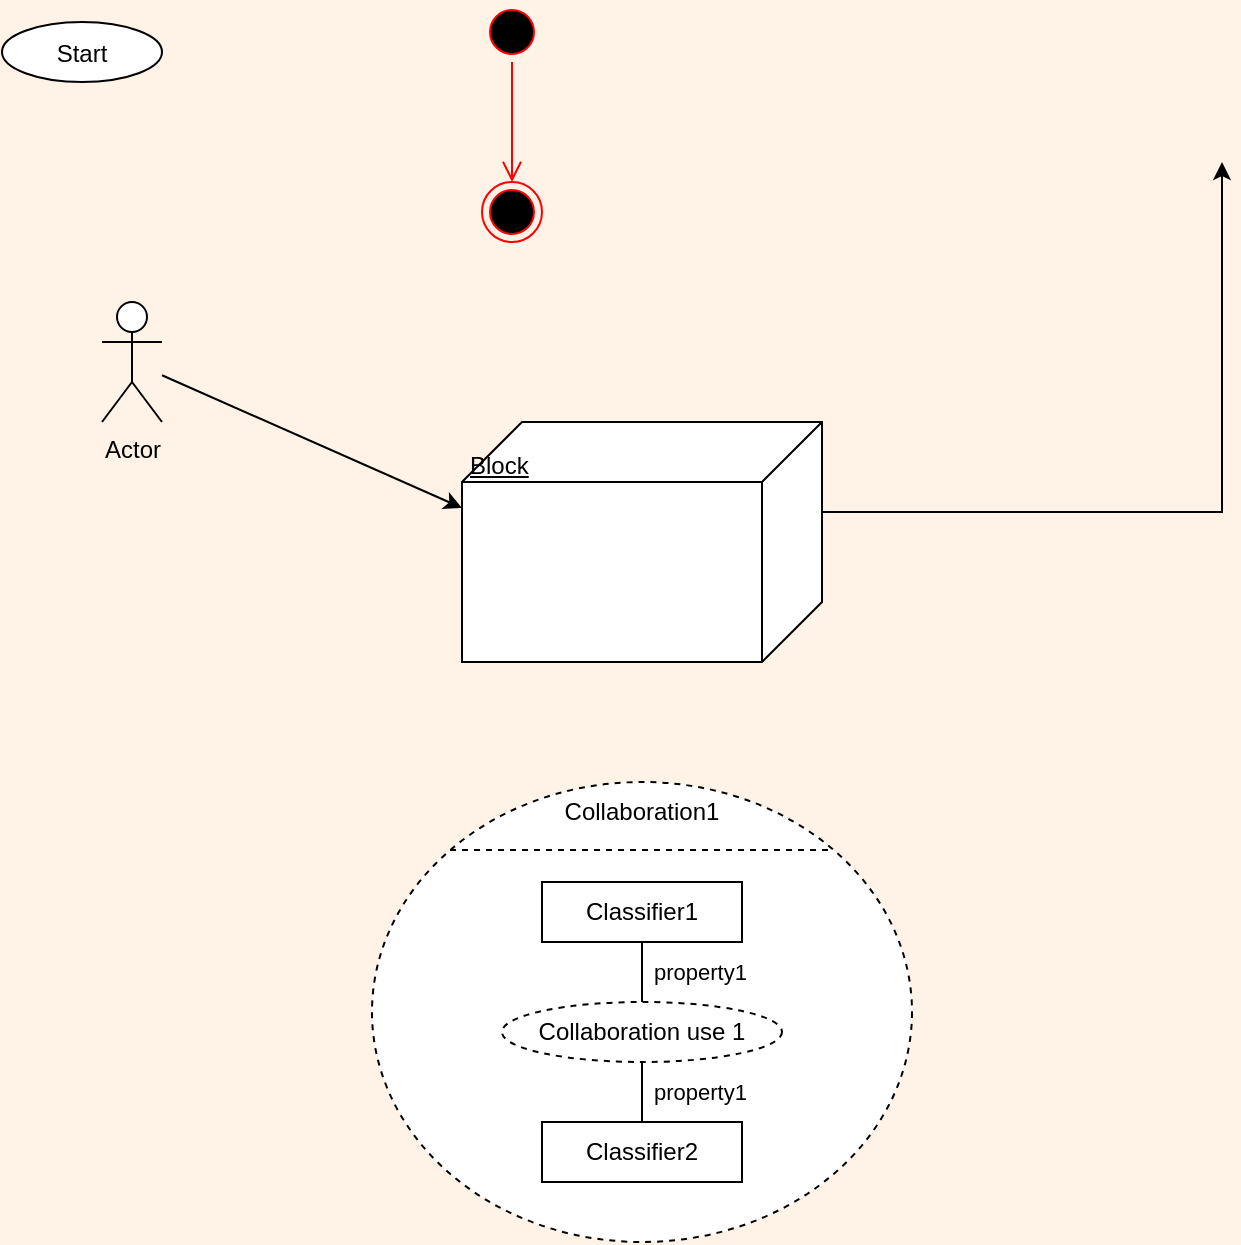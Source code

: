 <mxfile version="24.7.7">
  <diagram name="Page-1" id="hqK_GLjaACabrTPvpYSz">
    <mxGraphModel dx="1434" dy="754" grid="1" gridSize="10" guides="1" tooltips="1" connect="1" arrows="1" fold="1" page="1" pageScale="1" pageWidth="827" pageHeight="1169" background="#FFF3E8" math="0" shadow="0">
      <root>
        <mxCell id="0" />
        <mxCell id="1" parent="0" />
        <mxCell id="A7bNzO1af_9fj3QUdXS8-1" value="Actor" style="shape=umlActor;verticalLabelPosition=bottom;verticalAlign=top;html=1;outlineConnect=0;" vertex="1" parent="1">
          <mxGeometry x="110" y="240" width="30" height="60" as="geometry" />
        </mxCell>
        <mxCell id="A7bNzO1af_9fj3QUdXS8-2" value="" style="endArrow=classic;html=1;rounded=0;entryX=0.358;entryY=1;entryDx=0;entryDy=0;entryPerimeter=0;" edge="1" parent="1" source="A7bNzO1af_9fj3QUdXS8-1" target="A7bNzO1af_9fj3QUdXS8-6">
          <mxGeometry width="50" height="50" relative="1" as="geometry">
            <mxPoint x="170" y="280" as="sourcePoint" />
            <mxPoint x="260" y="310" as="targetPoint" />
          </mxGeometry>
        </mxCell>
        <mxCell id="A7bNzO1af_9fj3QUdXS8-3" value="" style="ellipse;html=1;shape=startState;fillColor=#000000;strokeColor=#ff0000;" vertex="1" parent="1">
          <mxGeometry x="300" y="90" width="30" height="30" as="geometry" />
        </mxCell>
        <mxCell id="A7bNzO1af_9fj3QUdXS8-4" value="" style="edgeStyle=orthogonalEdgeStyle;html=1;verticalAlign=bottom;endArrow=open;endSize=8;strokeColor=#ff0000;rounded=0;" edge="1" source="A7bNzO1af_9fj3QUdXS8-3" parent="1">
          <mxGeometry relative="1" as="geometry">
            <mxPoint x="315" y="180" as="targetPoint" />
          </mxGeometry>
        </mxCell>
        <mxCell id="A7bNzO1af_9fj3QUdXS8-5" value="" style="ellipse;html=1;shape=endState;fillColor=#000000;strokeColor=#ff0000;" vertex="1" parent="1">
          <mxGeometry x="300" y="180" width="30" height="30" as="geometry" />
        </mxCell>
        <mxCell id="A7bNzO1af_9fj3QUdXS8-7" style="edgeStyle=none;rounded=0;orthogonalLoop=1;jettySize=auto;html=1;exitX=0;exitY=0;exitDx=45;exitDy=0;exitPerimeter=0;" edge="1" parent="1" source="A7bNzO1af_9fj3QUdXS8-6">
          <mxGeometry relative="1" as="geometry">
            <mxPoint x="670" y="170" as="targetPoint" />
            <Array as="points">
              <mxPoint x="670" y="345" />
            </Array>
          </mxGeometry>
        </mxCell>
        <mxCell id="A7bNzO1af_9fj3QUdXS8-6" value="Block" style="verticalAlign=top;align=left;spacingTop=8;spacingLeft=2;spacingRight=12;shape=cube;size=30;direction=south;fontStyle=4;html=1;whiteSpace=wrap;" vertex="1" parent="1">
          <mxGeometry x="290" y="300" width="180" height="120" as="geometry" />
        </mxCell>
        <mxCell id="A7bNzO1af_9fj3QUdXS8-8" value="Start" style="ellipse" vertex="1" parent="1">
          <mxGeometry x="60" y="100" width="80" height="30" as="geometry" />
        </mxCell>
        <mxCell id="A7bNzO1af_9fj3QUdXS8-9" value="" style="shape=ellipse;container=1;horizontal=1;horizontalStack=0;resizeParent=1;resizeParentMax=0;resizeLast=0;html=1;dashed=1;collapsible=0;" vertex="1" parent="1">
          <mxGeometry x="245" y="480" width="270" height="230" as="geometry" />
        </mxCell>
        <mxCell id="A7bNzO1af_9fj3QUdXS8-10" value="Collaboration1" style="html=1;strokeColor=none;fillColor=none;align=center;verticalAlign=middle;spacingLeft=4;spacingRight=4;rotatable=0;points=[[0,0.5],[1,0.5]];resizeWidth=1;whiteSpace=wrap;" vertex="1" parent="A7bNzO1af_9fj3QUdXS8-9">
          <mxGeometry width="270" height="30" as="geometry" />
        </mxCell>
        <mxCell id="A7bNzO1af_9fj3QUdXS8-11" value="" style="line;strokeWidth=1;fillColor=none;rotatable=0;labelPosition=right;points=[];portConstraint=eastwest;dashed=1;resizeWidth=1;" vertex="1" parent="A7bNzO1af_9fj3QUdXS8-9">
          <mxGeometry x="39" y="30" width="192" height="8" as="geometry" />
        </mxCell>
        <mxCell id="A7bNzO1af_9fj3QUdXS8-12" value="Classifier1" style="html=1;align=center;verticalAlign=middle;rotatable=0;whiteSpace=wrap;" vertex="1" parent="A7bNzO1af_9fj3QUdXS8-9">
          <mxGeometry width="100" height="30" relative="1" as="geometry">
            <mxPoint x="85" y="50" as="offset" />
          </mxGeometry>
        </mxCell>
        <mxCell id="A7bNzO1af_9fj3QUdXS8-13" value="Collaboration use 1" style="shape=ellipse;html=1;align=center;verticalAlign=middle;rotatable=0;dashed=1;whiteSpace=wrap;" vertex="1" parent="A7bNzO1af_9fj3QUdXS8-9">
          <mxGeometry width="140" height="30" relative="1" as="geometry">
            <mxPoint x="65" y="110" as="offset" />
          </mxGeometry>
        </mxCell>
        <mxCell id="A7bNzO1af_9fj3QUdXS8-14" value="property1" style="edgeStyle=none;endArrow=none;verticalAlign=middle;labelBackgroundColor=none;endSize=12;html=1;align=left;endFill=0;spacingLeft=4;rounded=0;" edge="1" parent="A7bNzO1af_9fj3QUdXS8-9" source="A7bNzO1af_9fj3QUdXS8-12" target="A7bNzO1af_9fj3QUdXS8-13">
          <mxGeometry relative="1" as="geometry" />
        </mxCell>
        <mxCell id="A7bNzO1af_9fj3QUdXS8-15" value="Classifier2" style="html=1;align=center;verticalAlign=middle;rotatable=0;whiteSpace=wrap;" vertex="1" parent="A7bNzO1af_9fj3QUdXS8-9">
          <mxGeometry width="100" height="30" relative="1" as="geometry">
            <mxPoint x="85" y="170" as="offset" />
          </mxGeometry>
        </mxCell>
        <mxCell id="A7bNzO1af_9fj3QUdXS8-16" value="property1" style="edgeStyle=none;endArrow=none;verticalAlign=middle;labelBackgroundColor=none;endSize=12;html=1;align=left;endFill=0;spacingLeft=4;rounded=0;" edge="1" parent="A7bNzO1af_9fj3QUdXS8-9" source="A7bNzO1af_9fj3QUdXS8-13" target="A7bNzO1af_9fj3QUdXS8-15">
          <mxGeometry relative="1" as="geometry" />
        </mxCell>
      </root>
    </mxGraphModel>
  </diagram>
</mxfile>
